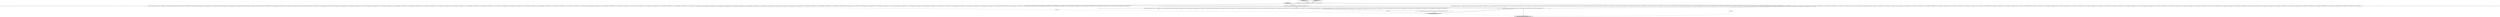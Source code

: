 digraph {
5 [style = filled, label = "runTestWithDriver(expectedResult)@@@6@@@['0', '1', '0']", fillcolor = lightgray, shape = ellipse image = "AAA1AAABBB2BBB"];
11 [style = filled, label = "final List<List<KeyValueTimestamp<Long,String>>> expectedResult = Arrays.asList(null,null,Collections.singletonList(new KeyValueTimestamp<>(ANY_UNIQUE_KEY,\"A-null\",3L)),Collections.singletonList(new KeyValueTimestamp<>(ANY_UNIQUE_KEY,\"A-a\",4L)),Collections.singletonList(new KeyValueTimestamp<>(ANY_UNIQUE_KEY,\"B-a\",5L)),Arrays.asList(new KeyValueTimestamp<>(ANY_UNIQUE_KEY,\"A-b\",6L),new KeyValueTimestamp<>(ANY_UNIQUE_KEY,\"B-b\",6L)),null,null,Arrays.asList(new KeyValueTimestamp<>(ANY_UNIQUE_KEY,\"C-a\",9L),new KeyValueTimestamp<>(ANY_UNIQUE_KEY,\"C-b\",9L)),Arrays.asList(new KeyValueTimestamp<>(ANY_UNIQUE_KEY,\"A-c\",10L),new KeyValueTimestamp<>(ANY_UNIQUE_KEY,\"B-c\",10L),new KeyValueTimestamp<>(ANY_UNIQUE_KEY,\"C-c\",10L)),null,null,null,Arrays.asList(new KeyValueTimestamp<>(ANY_UNIQUE_KEY,\"A-d\",14L),new KeyValueTimestamp<>(ANY_UNIQUE_KEY,\"B-d\",14L),new KeyValueTimestamp<>(ANY_UNIQUE_KEY,\"C-d\",14L)),Arrays.asList(new KeyValueTimestamp<>(ANY_UNIQUE_KEY,\"D-a\",15L),new KeyValueTimestamp<>(ANY_UNIQUE_KEY,\"D-b\",15L),new KeyValueTimestamp<>(ANY_UNIQUE_KEY,\"D-c\",15L),new KeyValueTimestamp<>(ANY_UNIQUE_KEY,\"D-d\",15L)))@@@4@@@['0', '0', '1']", fillcolor = white, shape = ellipse image = "AAA0AAABBB3BBB"];
6 [style = filled, label = "testMultiInner['0', '1', '0']", fillcolor = lightgray, shape = diamond image = "AAA0AAABBB2BBB"];
9 [style = filled, label = "leftStream.leftJoin(rightStream,valueJoiner,JoinWindows.of(ofSeconds(10))).to(OUTPUT_TOPIC)@@@5@@@['0', '0', '1']", fillcolor = white, shape = ellipse image = "AAA0AAABBB3BBB"];
1 [style = filled, label = "final List<List<KeyValueTimestamp<Long,String>>> expectedResult = Arrays.asList(null,null,null,Collections.singletonList(new KeyValueTimestamp<>(ANY_UNIQUE_KEY,\"A-a-a\",4L)),Collections.singletonList(new KeyValueTimestamp<>(ANY_UNIQUE_KEY,\"B-a-a\",5L)),Arrays.asList(new KeyValueTimestamp<>(ANY_UNIQUE_KEY,\"A-b-a\",6L),new KeyValueTimestamp<>(ANY_UNIQUE_KEY,\"B-b-a\",6L),new KeyValueTimestamp<>(ANY_UNIQUE_KEY,\"A-a-b\",6L),new KeyValueTimestamp<>(ANY_UNIQUE_KEY,\"B-a-b\",6L),new KeyValueTimestamp<>(ANY_UNIQUE_KEY,\"A-b-b\",6L),new KeyValueTimestamp<>(ANY_UNIQUE_KEY,\"B-b-b\",6L)),null,null,Arrays.asList(new KeyValueTimestamp<>(ANY_UNIQUE_KEY,\"C-a-a\",9L),new KeyValueTimestamp<>(ANY_UNIQUE_KEY,\"C-a-b\",9L),new KeyValueTimestamp<>(ANY_UNIQUE_KEY,\"C-b-a\",9L),new KeyValueTimestamp<>(ANY_UNIQUE_KEY,\"C-b-b\",9L)),Arrays.asList(new KeyValueTimestamp<>(ANY_UNIQUE_KEY,\"A-c-a\",10L),new KeyValueTimestamp<>(ANY_UNIQUE_KEY,\"A-c-b\",10L),new KeyValueTimestamp<>(ANY_UNIQUE_KEY,\"B-c-a\",10L),new KeyValueTimestamp<>(ANY_UNIQUE_KEY,\"B-c-b\",10L),new KeyValueTimestamp<>(ANY_UNIQUE_KEY,\"C-c-a\",10L),new KeyValueTimestamp<>(ANY_UNIQUE_KEY,\"C-c-b\",10L),new KeyValueTimestamp<>(ANY_UNIQUE_KEY,\"A-a-c\",10L),new KeyValueTimestamp<>(ANY_UNIQUE_KEY,\"B-a-c\",10L),new KeyValueTimestamp<>(ANY_UNIQUE_KEY,\"A-b-c\",10L),new KeyValueTimestamp<>(ANY_UNIQUE_KEY,\"B-b-c\",10L),new KeyValueTimestamp<>(ANY_UNIQUE_KEY,\"C-a-c\",10L),new KeyValueTimestamp<>(ANY_UNIQUE_KEY,\"C-b-c\",10L),new KeyValueTimestamp<>(ANY_UNIQUE_KEY,\"A-c-c\",10L),new KeyValueTimestamp<>(ANY_UNIQUE_KEY,\"B-c-c\",10L),new KeyValueTimestamp<>(ANY_UNIQUE_KEY,\"C-c-c\",10L)),null,null,null,Arrays.asList(new KeyValueTimestamp<>(ANY_UNIQUE_KEY,\"A-d-a\",14L),new KeyValueTimestamp<>(ANY_UNIQUE_KEY,\"A-d-b\",14L),new KeyValueTimestamp<>(ANY_UNIQUE_KEY,\"A-d-c\",14L),new KeyValueTimestamp<>(ANY_UNIQUE_KEY,\"B-d-a\",14L),new KeyValueTimestamp<>(ANY_UNIQUE_KEY,\"B-d-b\",14L),new KeyValueTimestamp<>(ANY_UNIQUE_KEY,\"B-d-c\",14L),new KeyValueTimestamp<>(ANY_UNIQUE_KEY,\"C-d-a\",14L),new KeyValueTimestamp<>(ANY_UNIQUE_KEY,\"C-d-b\",14L),new KeyValueTimestamp<>(ANY_UNIQUE_KEY,\"C-d-c\",14L),new KeyValueTimestamp<>(ANY_UNIQUE_KEY,\"A-a-d\",14L),new KeyValueTimestamp<>(ANY_UNIQUE_KEY,\"B-a-d\",14L),new KeyValueTimestamp<>(ANY_UNIQUE_KEY,\"A-b-d\",14L),new KeyValueTimestamp<>(ANY_UNIQUE_KEY,\"B-b-d\",14L),new KeyValueTimestamp<>(ANY_UNIQUE_KEY,\"C-a-d\",14L),new KeyValueTimestamp<>(ANY_UNIQUE_KEY,\"C-b-d\",14L),new KeyValueTimestamp<>(ANY_UNIQUE_KEY,\"A-c-d\",14L),new KeyValueTimestamp<>(ANY_UNIQUE_KEY,\"B-c-d\",14L),new KeyValueTimestamp<>(ANY_UNIQUE_KEY,\"C-c-d\",14L),new KeyValueTimestamp<>(ANY_UNIQUE_KEY,\"A-d-d\",14L),new KeyValueTimestamp<>(ANY_UNIQUE_KEY,\"B-d-d\",14L),new KeyValueTimestamp<>(ANY_UNIQUE_KEY,\"C-d-d\",14L)),Arrays.asList(new KeyValueTimestamp<>(ANY_UNIQUE_KEY,\"D-a-a\",15L),new KeyValueTimestamp<>(ANY_UNIQUE_KEY,\"D-a-b\",15L),new KeyValueTimestamp<>(ANY_UNIQUE_KEY,\"D-a-c\",15L),new KeyValueTimestamp<>(ANY_UNIQUE_KEY,\"D-a-d\",15L),new KeyValueTimestamp<>(ANY_UNIQUE_KEY,\"D-b-a\",15L),new KeyValueTimestamp<>(ANY_UNIQUE_KEY,\"D-b-b\",15L),new KeyValueTimestamp<>(ANY_UNIQUE_KEY,\"D-b-c\",15L),new KeyValueTimestamp<>(ANY_UNIQUE_KEY,\"D-b-d\",15L),new KeyValueTimestamp<>(ANY_UNIQUE_KEY,\"D-c-a\",15L),new KeyValueTimestamp<>(ANY_UNIQUE_KEY,\"D-c-b\",15L),new KeyValueTimestamp<>(ANY_UNIQUE_KEY,\"D-c-c\",15L),new KeyValueTimestamp<>(ANY_UNIQUE_KEY,\"D-c-d\",15L),new KeyValueTimestamp<>(ANY_UNIQUE_KEY,\"D-d-a\",15L),new KeyValueTimestamp<>(ANY_UNIQUE_KEY,\"D-d-b\",15L),new KeyValueTimestamp<>(ANY_UNIQUE_KEY,\"D-d-c\",15L),new KeyValueTimestamp<>(ANY_UNIQUE_KEY,\"D-d-d\",15L)))@@@4@@@['1', '0', '0']", fillcolor = white, shape = ellipse image = "AAA0AAABBB1BBB"];
0 [style = filled, label = "testMultiInner['1', '0', '0']", fillcolor = lightgray, shape = diamond image = "AAA0AAABBB1BBB"];
2 [style = filled, label = "runTest(expectedResult)@@@6@@@['1', '0', '1']", fillcolor = lightgray, shape = ellipse image = "AAA0AAABBB1BBB"];
8 [style = filled, label = "testLeft['0', '0', '1']", fillcolor = lightgray, shape = diamond image = "AAA0AAABBB3BBB"];
10 [style = filled, label = "STREAMS_CONFIG.put(StreamsConfig.APPLICATION_ID_CONFIG,appID + \"-left\")@@@3@@@['0', '0', '1']", fillcolor = white, shape = ellipse image = "AAA0AAABBB3BBB"];
7 [style = filled, label = "final List<List<TestRecord<Long,String>>> expectedResult = Arrays.asList(null,null,null,Collections.singletonList(new TestRecord<>(ANY_UNIQUE_KEY,\"A-a-a\",null,4L)),Collections.singletonList(new TestRecord<>(ANY_UNIQUE_KEY,\"B-a-a\",null,5L)),Arrays.asList(new TestRecord<>(ANY_UNIQUE_KEY,\"A-b-a\",null,6L),new TestRecord<>(ANY_UNIQUE_KEY,\"B-b-a\",null,6L),new TestRecord<>(ANY_UNIQUE_KEY,\"A-a-b\",null,6L),new TestRecord<>(ANY_UNIQUE_KEY,\"B-a-b\",null,6L),new TestRecord<>(ANY_UNIQUE_KEY,\"A-b-b\",null,6L),new TestRecord<>(ANY_UNIQUE_KEY,\"B-b-b\",null,6L)),null,null,Arrays.asList(new TestRecord<>(ANY_UNIQUE_KEY,\"C-a-a\",null,9L),new TestRecord<>(ANY_UNIQUE_KEY,\"C-a-b\",null,9L),new TestRecord<>(ANY_UNIQUE_KEY,\"C-b-a\",null,9L),new TestRecord<>(ANY_UNIQUE_KEY,\"C-b-b\",null,9L)),Arrays.asList(new TestRecord<>(ANY_UNIQUE_KEY,\"A-c-a\",null,10L),new TestRecord<>(ANY_UNIQUE_KEY,\"A-c-b\",null,10L),new TestRecord<>(ANY_UNIQUE_KEY,\"B-c-a\",null,10L),new TestRecord<>(ANY_UNIQUE_KEY,\"B-c-b\",null,10L),new TestRecord<>(ANY_UNIQUE_KEY,\"C-c-a\",null,10L),new TestRecord<>(ANY_UNIQUE_KEY,\"C-c-b\",null,10L),new TestRecord<>(ANY_UNIQUE_KEY,\"A-a-c\",null,10L),new TestRecord<>(ANY_UNIQUE_KEY,\"B-a-c\",null,10L),new TestRecord<>(ANY_UNIQUE_KEY,\"A-b-c\",null,10L),new TestRecord<>(ANY_UNIQUE_KEY,\"B-b-c\",null,10L),new TestRecord<>(ANY_UNIQUE_KEY,\"C-a-c\",null,10L),new TestRecord<>(ANY_UNIQUE_KEY,\"C-b-c\",null,10L),new TestRecord<>(ANY_UNIQUE_KEY,\"A-c-c\",null,10L),new TestRecord<>(ANY_UNIQUE_KEY,\"B-c-c\",null,10L),new TestRecord<>(ANY_UNIQUE_KEY,\"C-c-c\",null,10L)),null,null,null,Arrays.asList(new TestRecord<>(ANY_UNIQUE_KEY,\"A-d-a\",null,14L),new TestRecord<>(ANY_UNIQUE_KEY,\"A-d-b\",null,14L),new TestRecord<>(ANY_UNIQUE_KEY,\"A-d-c\",null,14L),new TestRecord<>(ANY_UNIQUE_KEY,\"B-d-a\",null,14L),new TestRecord<>(ANY_UNIQUE_KEY,\"B-d-b\",null,14L),new TestRecord<>(ANY_UNIQUE_KEY,\"B-d-c\",null,14L),new TestRecord<>(ANY_UNIQUE_KEY,\"C-d-a\",null,14L),new TestRecord<>(ANY_UNIQUE_KEY,\"C-d-b\",null,14L),new TestRecord<>(ANY_UNIQUE_KEY,\"C-d-c\",null,14L),new TestRecord<>(ANY_UNIQUE_KEY,\"A-a-d\",null,14L),new TestRecord<>(ANY_UNIQUE_KEY,\"B-a-d\",null,14L),new TestRecord<>(ANY_UNIQUE_KEY,\"A-b-d\",null,14L),new TestRecord<>(ANY_UNIQUE_KEY,\"B-b-d\",null,14L),new TestRecord<>(ANY_UNIQUE_KEY,\"C-a-d\",null,14L),new TestRecord<>(ANY_UNIQUE_KEY,\"C-b-d\",null,14L),new TestRecord<>(ANY_UNIQUE_KEY,\"A-c-d\",null,14L),new TestRecord<>(ANY_UNIQUE_KEY,\"B-c-d\",null,14L),new TestRecord<>(ANY_UNIQUE_KEY,\"C-c-d\",null,14L),new TestRecord<>(ANY_UNIQUE_KEY,\"A-d-d\",null,14L),new TestRecord<>(ANY_UNIQUE_KEY,\"B-d-d\",null,14L),new TestRecord<>(ANY_UNIQUE_KEY,\"C-d-d\",null,14L)),Arrays.asList(new TestRecord<>(ANY_UNIQUE_KEY,\"D-a-a\",null,15L),new TestRecord<>(ANY_UNIQUE_KEY,\"D-a-b\",null,15L),new TestRecord<>(ANY_UNIQUE_KEY,\"D-a-c\",null,15L),new TestRecord<>(ANY_UNIQUE_KEY,\"D-a-d\",null,15L),new TestRecord<>(ANY_UNIQUE_KEY,\"D-b-a\",null,15L),new TestRecord<>(ANY_UNIQUE_KEY,\"D-b-b\",null,15L),new TestRecord<>(ANY_UNIQUE_KEY,\"D-b-c\",null,15L),new TestRecord<>(ANY_UNIQUE_KEY,\"D-b-d\",null,15L),new TestRecord<>(ANY_UNIQUE_KEY,\"D-c-a\",null,15L),new TestRecord<>(ANY_UNIQUE_KEY,\"D-c-b\",null,15L),new TestRecord<>(ANY_UNIQUE_KEY,\"D-c-c\",null,15L),new TestRecord<>(ANY_UNIQUE_KEY,\"D-c-d\",null,15L),new TestRecord<>(ANY_UNIQUE_KEY,\"D-d-a\",null,15L),new TestRecord<>(ANY_UNIQUE_KEY,\"D-d-b\",null,15L),new TestRecord<>(ANY_UNIQUE_KEY,\"D-d-c\",null,15L),new TestRecord<>(ANY_UNIQUE_KEY,\"D-d-d\",null,15L)))@@@4@@@['0', '1', '0']", fillcolor = white, shape = ellipse image = "AAA0AAABBB2BBB"];
4 [style = filled, label = "leftStream.join(rightStream,valueJoiner,JoinWindows.of(ofSeconds(10))).join(rightStream,valueJoiner,JoinWindows.of(ofSeconds(10))).to(OUTPUT_TOPIC)@@@5@@@['1', '1', '0']", fillcolor = white, shape = ellipse image = "AAA0AAABBB1BBB"];
3 [style = filled, label = "STREAMS_CONFIG.put(StreamsConfig.APPLICATION_ID_CONFIG,appID + \"-multi-inner\")@@@3@@@['1', '1', '0']", fillcolor = white, shape = ellipse image = "AAA0AAABBB1BBB"];
4->5 [style = bold, label=""];
9->2 [style = bold, label=""];
11->9 [style = bold, label=""];
10->11 [style = bold, label=""];
0->3 [style = bold, label=""];
7->4 [style = bold, label=""];
1->2 [style = solid, label="expectedResult"];
11->2 [style = solid, label="expectedResult"];
2->5 [style = dashed, label="0"];
3->7 [style = bold, label=""];
6->3 [style = bold, label=""];
8->10 [style = bold, label=""];
7->5 [style = solid, label="expectedResult"];
4->9 [style = dashed, label="0"];
3->1 [style = bold, label=""];
4->2 [style = bold, label=""];
1->4 [style = bold, label=""];
3->10 [style = dashed, label="0"];
}
